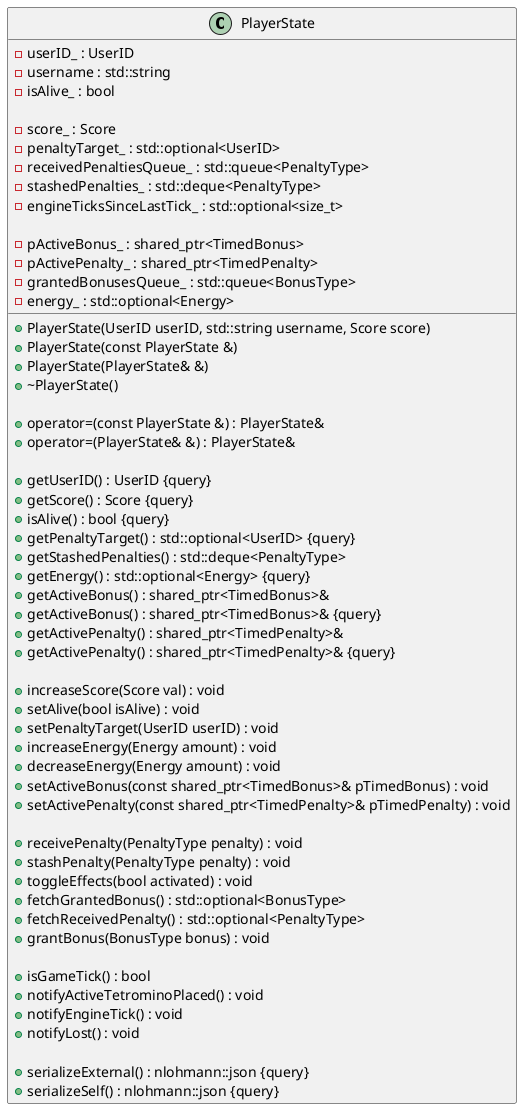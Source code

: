 @startuml PlayerStateClass





/' Objects '/


class PlayerState {
	-userID_ : UserID
	-username : std::string
	-isAlive_ : bool

	-score_ : Score
	-penaltyTarget_ : std::optional<UserID>
	-receivedPenaltiesQueue_ : std::queue<PenaltyType>
	-stashedPenalties_ : std::deque<PenaltyType>
	-engineTicksSinceLastTick_ : std::optional<size_t>

	-pActiveBonus_ : shared_ptr<TimedBonus>
	-pActivePenalty_ : shared_ptr<TimedPenalty>
	-grantedBonusesQueue_ : std::queue<BonusType>
	-energy_ : std::optional<Energy>

	+PlayerState(UserID userID, std::string username, Score score)
	+PlayerState(const PlayerState &)
	+PlayerState(PlayerState& &)
	+~PlayerState()

	+operator=(const PlayerState &) : PlayerState&
	+operator=(PlayerState& &) : PlayerState&

	+getUserID() : UserID {query}
	+getScore() : Score {query}
	+isAlive() : bool {query}
	+getPenaltyTarget() : std::optional<UserID> {query}
	+getStashedPenalties() : std::deque<PenaltyType>
	+getEnergy() : std::optional<Energy> {query}
	+getActiveBonus() : shared_ptr<TimedBonus>&
	+getActiveBonus() : shared_ptr<TimedBonus>& {query}
	+getActivePenalty() : shared_ptr<TimedPenalty>&
	+getActivePenalty() : shared_ptr<TimedPenalty>& {query}
	
	+increaseScore(Score val) : void
	+setAlive(bool isAlive) : void
	+setPenaltyTarget(UserID userID) : void
	+increaseEnergy(Energy amount) : void
	+decreaseEnergy(Energy amount) : void
	+setActiveBonus(const shared_ptr<TimedBonus>& pTimedBonus) : void
	+setActivePenalty(const shared_ptr<TimedPenalty>& pTimedPenalty) : void

	+receivePenalty(PenaltyType penalty) : void
	+stashPenalty(PenaltyType penalty) : void
	+toggleEffects(bool activated) : void
	+fetchGrantedBonus() : std::optional<BonusType>
	+fetchReceivedPenalty() : std::optional<PenaltyType>
	+grantBonus(BonusType bonus) : void

	+isGameTick() : bool
	+notifyActiveTetrominoPlaced() : void
	+notifyEngineTick() : void
	+notifyLost() : void

	+serializeExternal() : nlohmann::json {query}
	+serializeSelf() : nlohmann::json {query}
}





/' Inheritance relationships '/




/' Aggregation relationships '/





/' Nested objects '/



@enduml
